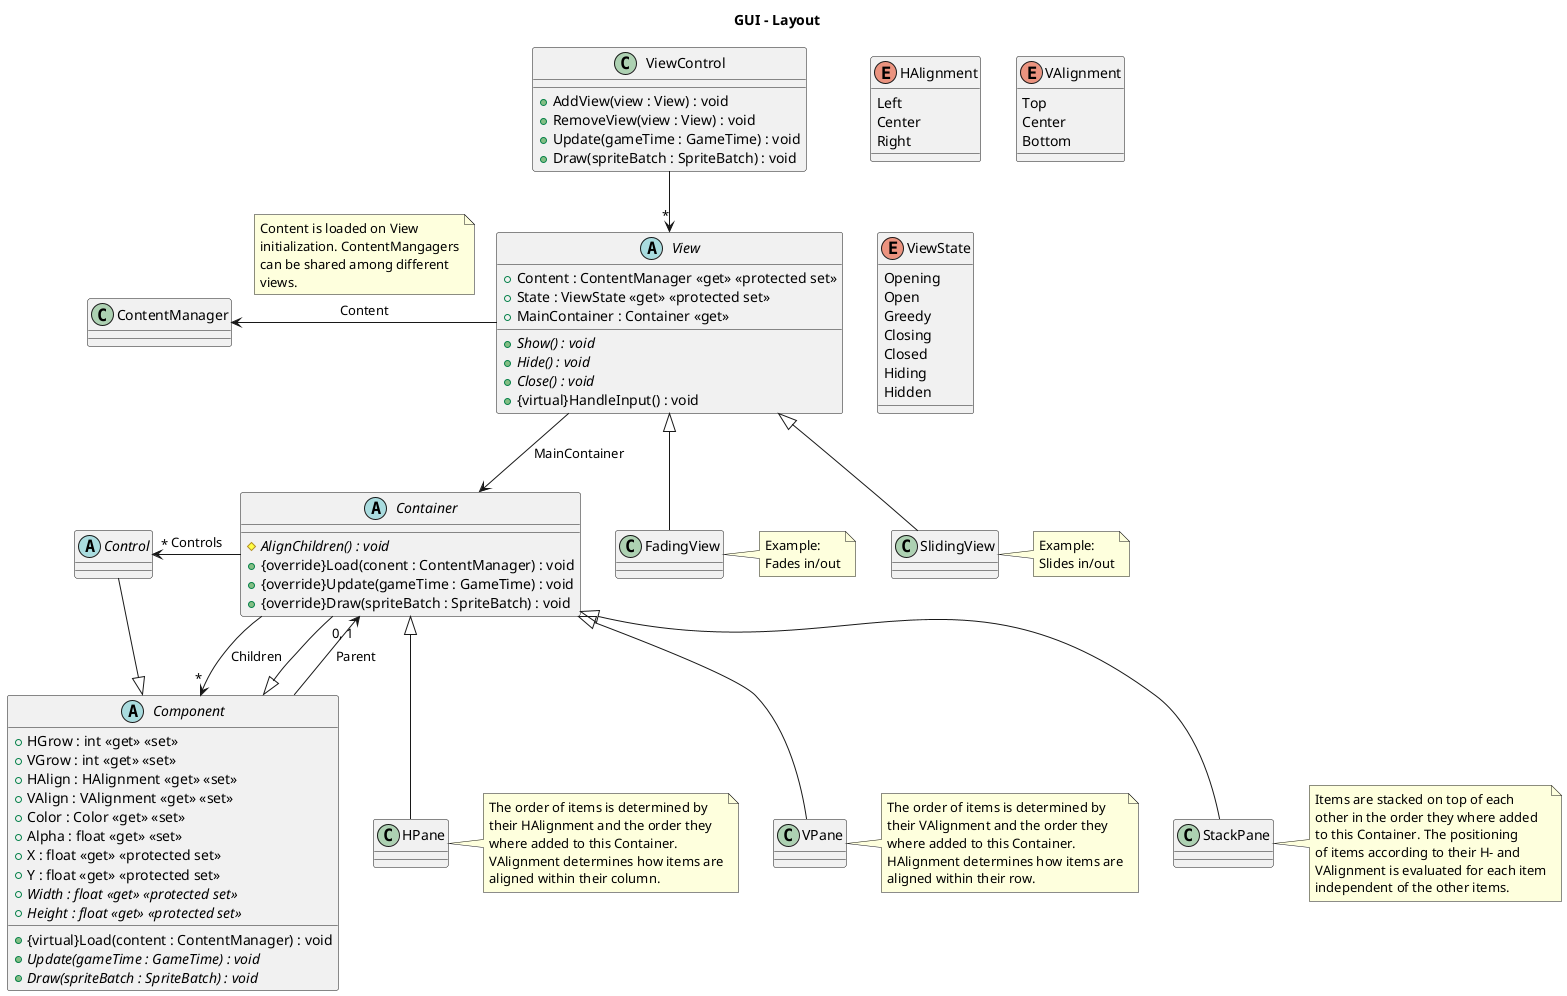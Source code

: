 @startuml LayoutPanes
''''''''''
' Page 1 '
''''''''''
title GUI - Layout

enum HAlignment {
    Left
    Center
    Right
}

enum VAlignment {
    Top
    Center
    Bottom
}

enum ViewState {
    Opening
    Open
    Greedy
    Closing
    Closed
    Hiding
    Hidden
}

class ViewControl {
    + AddView(view : View) : void
    + RemoveView(view : View) : void
    + Update(gameTime : GameTime) : void
    + Draw(spriteBatch : SpriteBatch) : void
}

abstract class View {
    + Content : ContentManager <<get>> <<protected set>>
    + State : ViewState <<get>> <<protected set>>
    + MainContainer : Container <<get>>
    + {abstract}Show() : void
    + {abstract}Hide() : void
    + {abstract}Close() : void
    + {virtual}HandleInput() : void
}

class FadingView
note right: Example:\nFades in/out

class SlidingView
note right: Example:\nSlides in/out

abstract class Component {
    + HGrow : int <<get>> <<set>>
    + VGrow : int <<get>> <<set>>
    + HAlign : HAlignment <<get>> <<set>>
    + VAlign : VAlignment <<get>> <<set>>
    + Color : Color <<get>> <<set>>
    + Alpha : float <<get>> <<set>>
    + X : float <<get>> <<protected set>>
    + Y : float <<get>> <<protected set>>
    + {abstract}Width : float <<get>> <<protected set>>
    + {abstract}Height : float <<get>> <<protected set>>
    + {virtual}Load(content : ContentManager) : void
    + {abstract}Update(gameTime : GameTime) : void
    + {abstract}Draw(spriteBatch : SpriteBatch) : void
}

abstract class Container {
    # {abstract}AlignChildren() : void
    + {override}Load(conent : ContentManager) : void
    + {override}Update(gameTime : GameTime) : void
    + {override}Draw(spriteBatch : SpriteBatch) : void
}

class HPane
note right
The order of items is determined by
their HAlignment and the order they
where added to this Container.
VAlignment determines how items are
aligned within their column.
end note

class VPane
note right
The order of items is determined by
their VAlignment and the order they
where added to this Container.
HAlignment determines how items are
aligned within their row.
end note

class StackPane
note right
Items are stacked on top of each
other in the order they where added
to this Container. The positioning
of items according to their H- and
VAlignment is evaluated for each item
independent of the other items.
end note

abstract class Control

FadingView -up-|> View
SlidingView -up-|> View
Control -right-|> Component
Container -up-|> Component
HPane -up-|> Container
VPane -up-|> Container
StackPane -up-|> Container
ViewControl --> "*" View
View --> Container : MainContainer
View -left-> ContentManager : Content
note top on link
Content is loaded on View
initialization. ContentMangagers
can be shared among different
views.
end note

Component --> "0, 1" Container : Parent
Container --> "*" Component : Children
Container -left-> "*" Control : Controls

''''''''''
' Page 2 '
''''''''''
newpage
title GUI - Controls

enum Orientation {
    Horizontal
    RHorizontal
    Vertical
    RVertical
}

abstract class Component
abstract class Control {
    + Disabled : bool <<get>> <<set>>
    + ActionEvent : ActionEventHandler
    + TouchInputEvent: TouchEventHandler
    + KeyPressedEvent : KeyboardEventHandler
    + KeyReleasedEvent : KeyboardEventHandler
    + MouseClickedEvent : MouseEventHandler
    + MouseReleasedEvent : MouseEventHandler
    + {override}Update(gameTime : GameTime) : void
    # {virtual}HandleInput() : void
    # {virtual}OnAction() : void
    # {virtual}OnTouchInput() : void
    # {virtual}OnKeyPressed() : void
    # {virtual}OnKeyReleased() : void
    # {virtual}OnMouseClicked() : void
    # {virtual}OnMouseReleased() : void
}

interface Toggable {
    + Toggled : bool <<get>> <<set>>
}

interface Orientable {
    + Orientation : Orientation <<get>> <<set>>
}

interface Stylable {
    + Textures : Collection<Texture2D> <<get>> <<protected set>>
}

note right: TODO

abstract class SelectableControl {
    + {abstract}Selected : bool <<get>> <<set>>
}

class Checkbox
class Radiobox
class RadioGroup

class Textbox {
    + Text : string <<get>> <<protected set>>
    + Focused : bool <<get>> <<protected set>>
    + TextboxTexture : Texture2D <<get>> <<protected set>>
    + TextboxTexture : Texture2D <<get>> <<protected set>>
    + TextboxColor : Color <<get>> <<set>>
}

class Scrollbar {
    + ScrollbarPosition : float <<get>> <<protected set>>
    + ScrollbarTexture : Texture2D <<get>> <<protected set>>
    + ScrollTexture : Texture2D <<get>> <<protected set>>
    + ScrollColor : Color <<get>> <<set>>
}

class Progressbar {
    + Progress : float <<get>> <<set>>
    + ProgressbarTexture : Texture2D <<get>> <<protected set>>
    + BackgroundTexture : Texture2D <<get>> <<protected set>>
    + BackgroundColor : Color <<get>> <<set>>
}

abstract class Menu {
    + SelectedIndex : int <<get>> <<protected set>>
    + SelectedItem : MenuItem <<get>> <<protected set>>
    # {abstract}AlignItems() : void
}

class HList
class VList

class TextItem {
    + Font : Font2D <<get>> <<set>>
    + Text : string <<get>> <<set>>
}

class ImageItem {
    + Image : Image2D <<get>> <<set>>
}

class MenuItem {
    + Font : Font2D <<get>> <<set>>
    + Text : string <<get>> <<set>>
    + Image : Image2D <<get>> <<set>>
}

Control -up-|> Component
Control .right.|> Stylable
TextItem -right-|> Component
ImageItem -left-|> Component
MenuItem -up-|> SelectableControl
Checkbox -up-|> SelectableControl
Checkbox ..|> Toggable
Radiobox -up-|> SelectableControl
Radiobox ..|> Toggable
Textbox -left-|> SelectableControl
Scrollbar -right-|> SelectableControl
Progressbar -right-|> Control
Progressbar ..|> Orientable
Menu -up-|> MenuItem
HList -right-|> Menu
VList -left-|> Menu
SelectableControl -up-|> Control
SelectableControl ..|> Orientable

Menu -up-> "*" MenuItem : Items
MenuItem --> "0, 1" Menu : Menu
RadioGroup -right-> "*" Radiobox
Radiobox -left-> "0, 1" RadioGroup : Group

@enduml